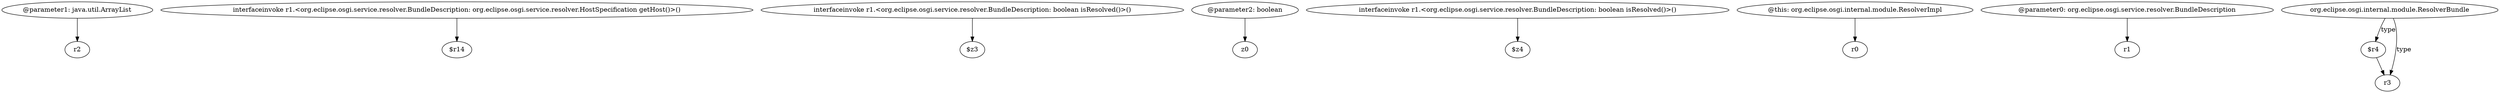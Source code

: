 digraph g {
0[label="@parameter1: java.util.ArrayList"]
1[label="r2"]
0->1[label=""]
2[label="interfaceinvoke r1.<org.eclipse.osgi.service.resolver.BundleDescription: org.eclipse.osgi.service.resolver.HostSpecification getHost()>()"]
3[label="$r14"]
2->3[label=""]
4[label="interfaceinvoke r1.<org.eclipse.osgi.service.resolver.BundleDescription: boolean isResolved()>()"]
5[label="$z3"]
4->5[label=""]
6[label="@parameter2: boolean"]
7[label="z0"]
6->7[label=""]
8[label="interfaceinvoke r1.<org.eclipse.osgi.service.resolver.BundleDescription: boolean isResolved()>()"]
9[label="$z4"]
8->9[label=""]
10[label="@this: org.eclipse.osgi.internal.module.ResolverImpl"]
11[label="r0"]
10->11[label=""]
12[label="@parameter0: org.eclipse.osgi.service.resolver.BundleDescription"]
13[label="r1"]
12->13[label=""]
14[label="org.eclipse.osgi.internal.module.ResolverBundle"]
15[label="$r4"]
14->15[label="type"]
16[label="r3"]
15->16[label=""]
14->16[label="type"]
}